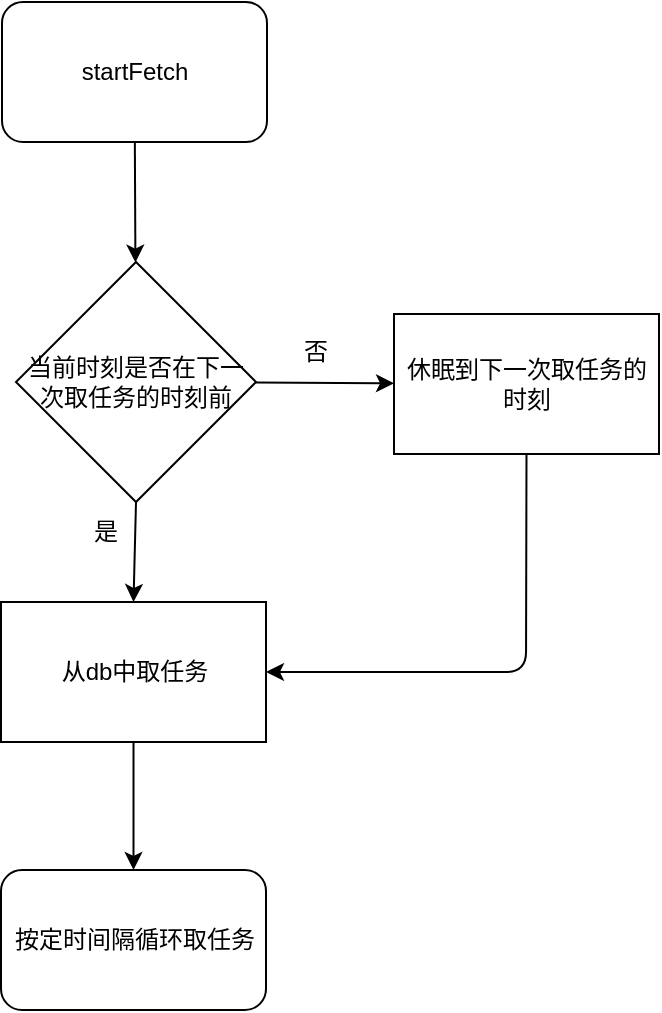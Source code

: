 <mxfile>
    <diagram id="h5vO4-YQbh_zcxDAn8sj" name="第 1 页">
        <mxGraphModel dx="1856" dy="1139" grid="0" gridSize="10" guides="1" tooltips="1" connect="1" arrows="1" fold="1" page="1" pageScale="1" pageWidth="827" pageHeight="1169" math="0" shadow="0">
            <root>
                <mxCell id="0"/>
                <mxCell id="1" parent="0"/>
                <mxCell id="5" value="" style="edgeStyle=none;html=1;" edge="1" parent="1" source="2" target="4">
                    <mxGeometry relative="1" as="geometry"/>
                </mxCell>
                <mxCell id="2" value="startFetch" style="rounded=1;whiteSpace=wrap;html=1;" vertex="1" parent="1">
                    <mxGeometry x="318" y="80" width="132.5" height="70" as="geometry"/>
                </mxCell>
                <mxCell id="7" style="edgeStyle=none;html=1;exitX=0.5;exitY=1;exitDx=0;exitDy=0;entryX=0.5;entryY=0;entryDx=0;entryDy=0;" edge="1" parent="1" source="4" target="6">
                    <mxGeometry relative="1" as="geometry"/>
                </mxCell>
                <mxCell id="10" value="" style="edgeStyle=none;html=1;" edge="1" parent="1" source="4" target="9">
                    <mxGeometry relative="1" as="geometry"/>
                </mxCell>
                <mxCell id="4" value="当前时刻是否在下一次取任务的时刻前" style="rhombus;whiteSpace=wrap;html=1;" vertex="1" parent="1">
                    <mxGeometry x="325" y="210" width="120" height="120" as="geometry"/>
                </mxCell>
                <mxCell id="17" value="" style="edgeStyle=none;html=1;" edge="1" parent="1" source="6" target="15">
                    <mxGeometry relative="1" as="geometry"/>
                </mxCell>
                <mxCell id="6" value="从db中取任务" style="rounded=0;whiteSpace=wrap;html=1;" vertex="1" parent="1">
                    <mxGeometry x="317.5" y="380" width="132.5" height="70" as="geometry"/>
                </mxCell>
                <mxCell id="8" value="是" style="text;html=1;strokeColor=none;fillColor=none;align=center;verticalAlign=middle;whiteSpace=wrap;rounded=0;" vertex="1" parent="1">
                    <mxGeometry x="340" y="330" width="60" height="30" as="geometry"/>
                </mxCell>
                <mxCell id="12" style="edgeStyle=none;html=1;exitX=0.5;exitY=1;exitDx=0;exitDy=0;entryX=1;entryY=0.5;entryDx=0;entryDy=0;" edge="1" parent="1" source="9" target="6">
                    <mxGeometry relative="1" as="geometry">
                        <mxPoint x="580" y="410" as="targetPoint"/>
                        <Array as="points">
                            <mxPoint x="580" y="415"/>
                        </Array>
                    </mxGeometry>
                </mxCell>
                <mxCell id="9" value="休眠到下一次取任务的时刻" style="rounded=0;whiteSpace=wrap;html=1;" vertex="1" parent="1">
                    <mxGeometry x="514" y="236" width="132.5" height="70" as="geometry"/>
                </mxCell>
                <mxCell id="11" value="否" style="text;html=1;strokeColor=none;fillColor=none;align=center;verticalAlign=middle;whiteSpace=wrap;rounded=0;" vertex="1" parent="1">
                    <mxGeometry x="445" y="240" width="60" height="30" as="geometry"/>
                </mxCell>
                <mxCell id="15" value="按定时间隔循环取任务" style="rounded=1;whiteSpace=wrap;html=1;" vertex="1" parent="1">
                    <mxGeometry x="317.5" y="514" width="132.5" height="70" as="geometry"/>
                </mxCell>
            </root>
        </mxGraphModel>
    </diagram>
</mxfile>